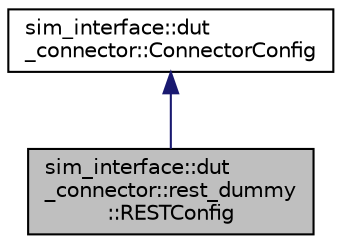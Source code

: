 digraph "sim_interface::dut_connector::rest_dummy::RESTConfig"
{
 // LATEX_PDF_SIZE
  edge [fontname="Helvetica",fontsize="10",labelfontname="Helvetica",labelfontsize="10"];
  node [fontname="Helvetica",fontsize="10",shape=record];
  Node1 [label="sim_interface::dut\l_connector::rest_dummy\l::RESTConfig",height=0.2,width=0.4,color="black", fillcolor="grey75", style="filled", fontcolor="black",tooltip=" "];
  Node2 -> Node1 [dir="back",color="midnightblue",fontsize="10",style="solid",fontname="Helvetica"];
  Node2 [label="sim_interface::dut\l_connector::ConnectorConfig",height=0.2,width=0.4,color="black", fillcolor="white", style="filled",URL="$classsim__interface_1_1dut__connector_1_1ConnectorConfig.html",tooltip=" "];
}
